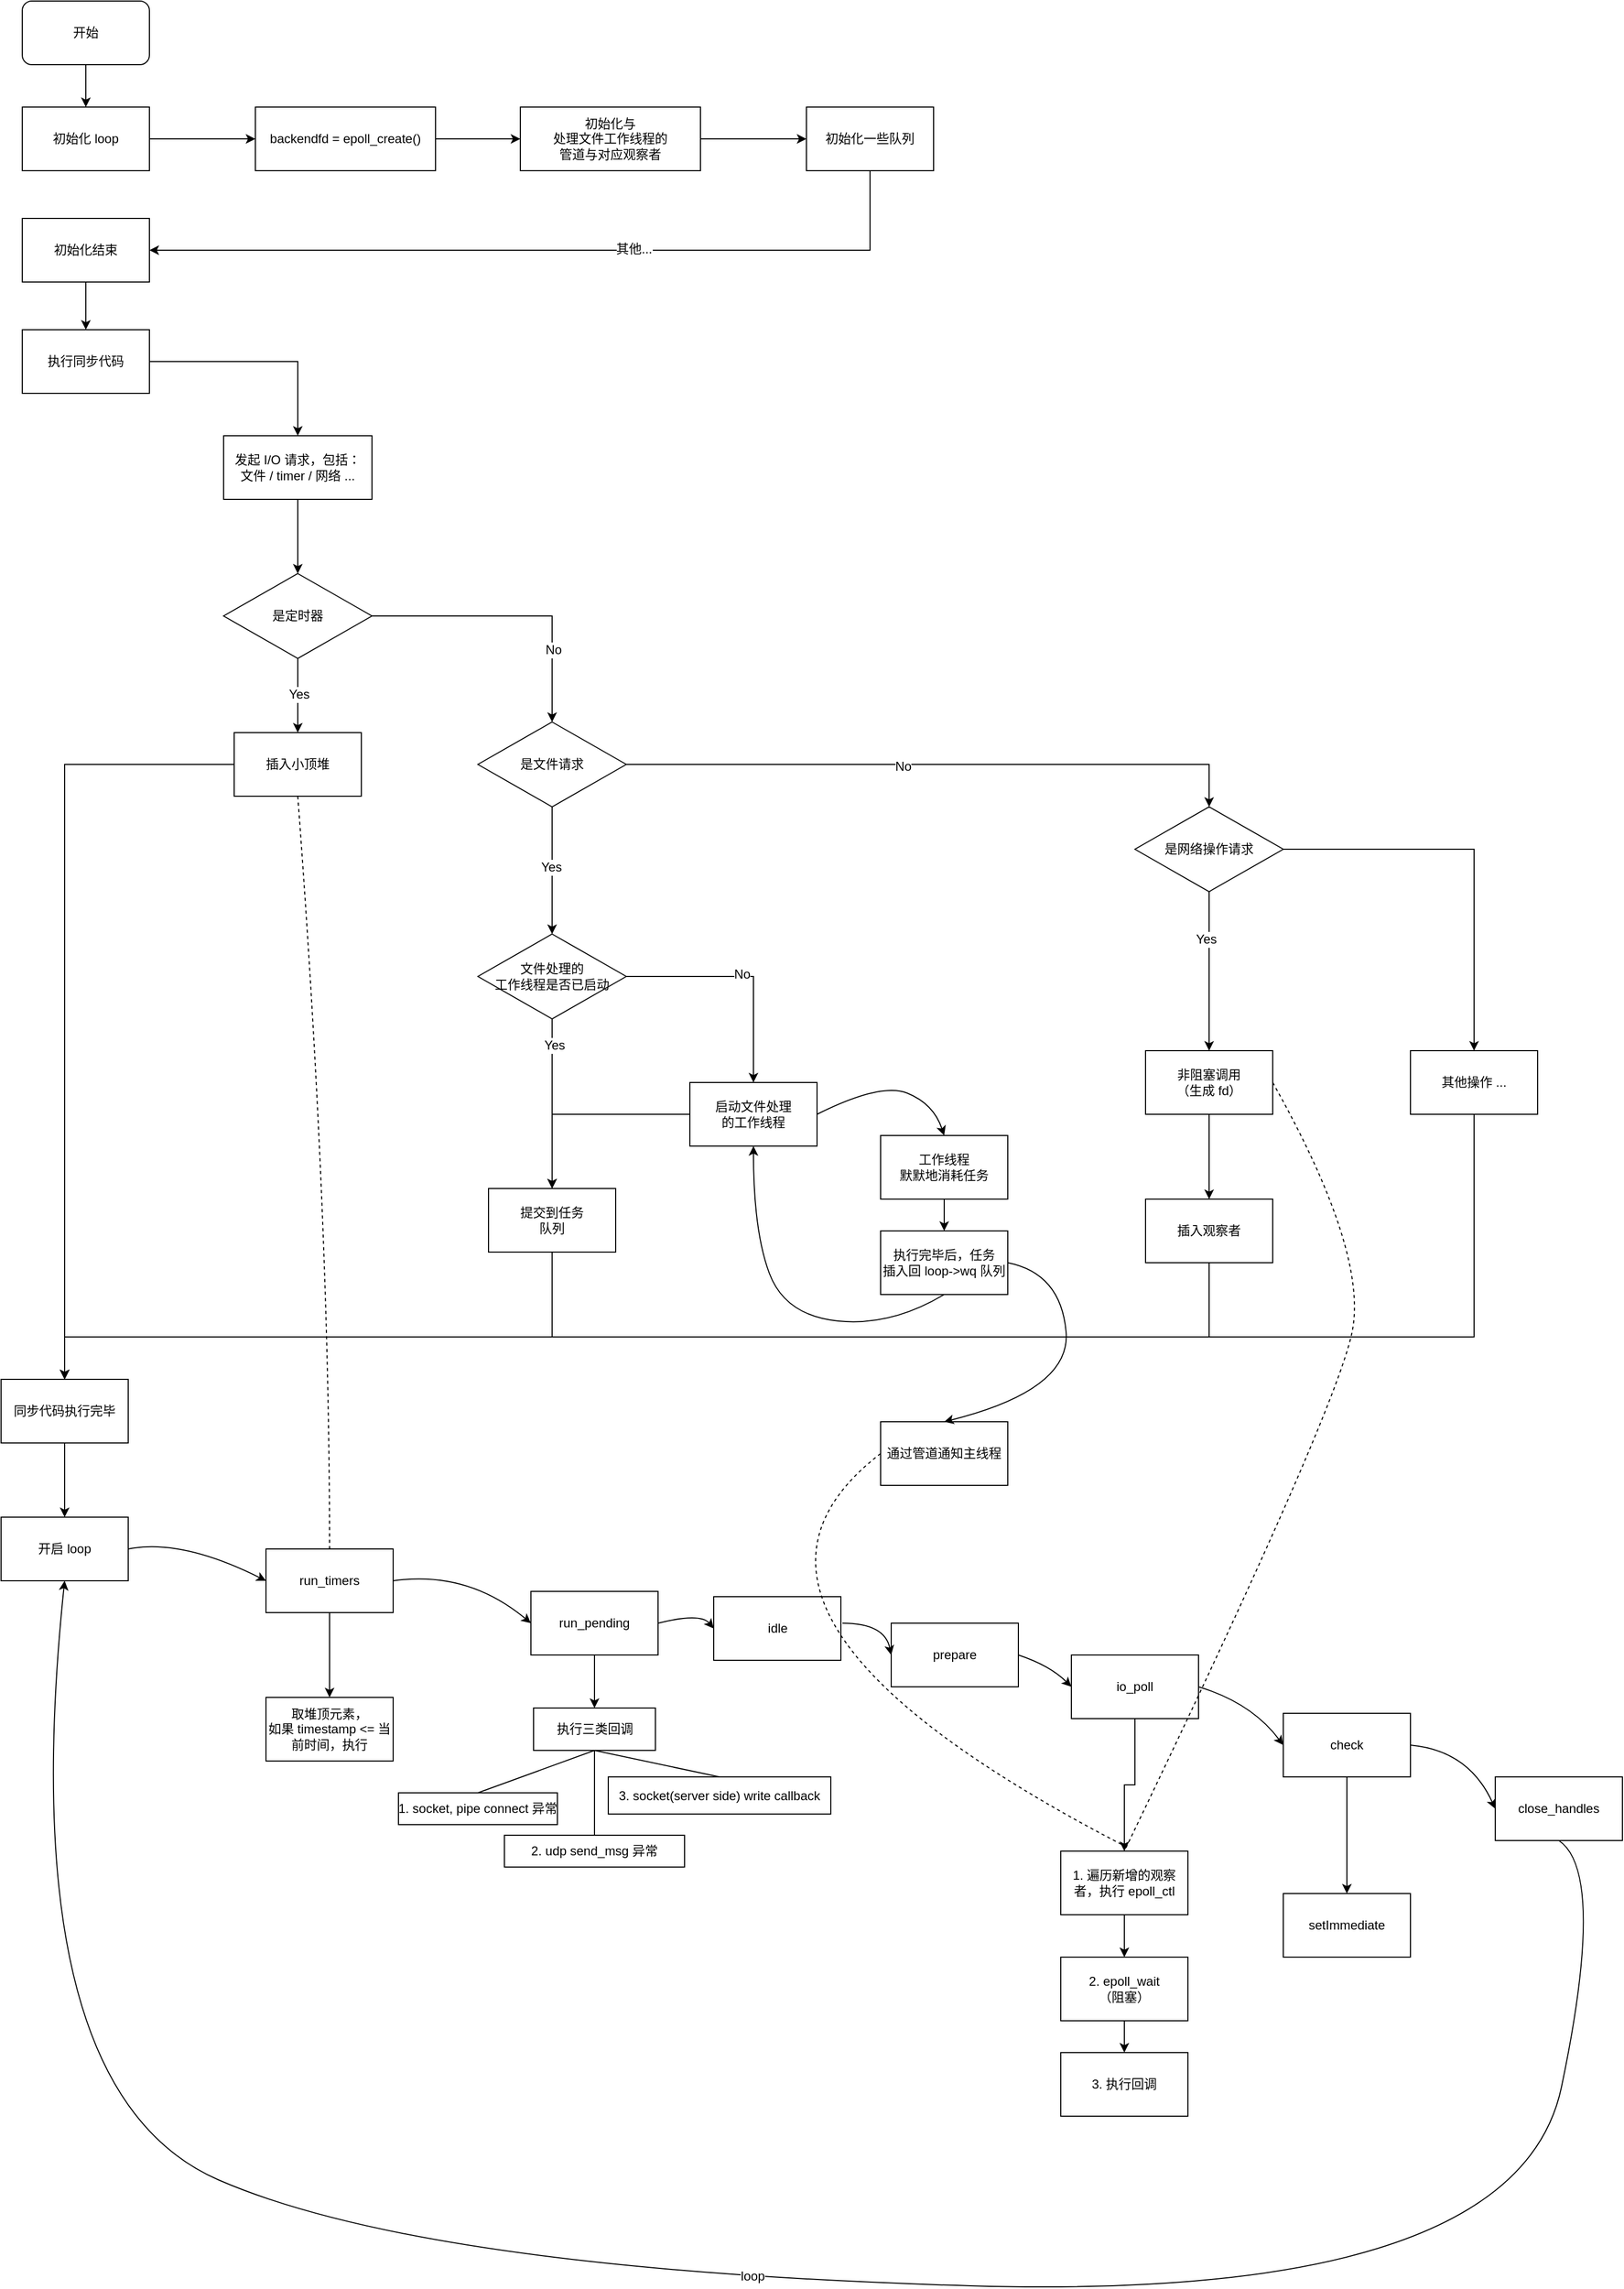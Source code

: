 <mxfile version="11.1.1" type="github"><diagram id="YMoWhiSlEW4YXGrempml" name="Page-1"><mxGraphModel dx="1426" dy="796" grid="1" gridSize="10" guides="1" tooltips="1" connect="1" arrows="1" fold="1" page="1" pageScale="1" pageWidth="3300" pageHeight="4681" math="0" shadow="0"><root><mxCell id="0"/><mxCell id="1" parent="0"/><mxCell id="eBa_f5Gc5kSySv5GEteS-54" style="edgeStyle=orthogonalEdgeStyle;rounded=0;orthogonalLoop=1;jettySize=auto;html=1;" edge="1" parent="1" source="eBa_f5Gc5kSySv5GEteS-1" target="eBa_f5Gc5kSySv5GEteS-53"><mxGeometry relative="1" as="geometry"/></mxCell><mxCell id="eBa_f5Gc5kSySv5GEteS-1" value="开始" style="rounded=1;whiteSpace=wrap;html=1;" vertex="1" parent="1"><mxGeometry x="320" y="110" width="120" height="60" as="geometry"/></mxCell><mxCell id="eBa_f5Gc5kSySv5GEteS-5" style="edgeStyle=orthogonalEdgeStyle;rounded=0;orthogonalLoop=1;jettySize=auto;html=1;" edge="1" parent="1" source="eBa_f5Gc5kSySv5GEteS-2" target="eBa_f5Gc5kSySv5GEteS-4"><mxGeometry relative="1" as="geometry"/></mxCell><mxCell id="eBa_f5Gc5kSySv5GEteS-2" value="执行同步代码" style="rounded=0;whiteSpace=wrap;html=1;" vertex="1" parent="1"><mxGeometry x="320" y="420" width="120" height="60" as="geometry"/></mxCell><mxCell id="eBa_f5Gc5kSySv5GEteS-7" style="edgeStyle=orthogonalEdgeStyle;rounded=0;orthogonalLoop=1;jettySize=auto;html=1;entryX=0.5;entryY=0;entryDx=0;entryDy=0;" edge="1" parent="1" source="eBa_f5Gc5kSySv5GEteS-4" target="eBa_f5Gc5kSySv5GEteS-6"><mxGeometry relative="1" as="geometry"/></mxCell><mxCell id="eBa_f5Gc5kSySv5GEteS-4" value="发起 I/O 请求，包括：&lt;br&gt;文件 / timer / 网络 ..." style="rounded=0;whiteSpace=wrap;html=1;" vertex="1" parent="1"><mxGeometry x="510" y="520" width="140" height="60" as="geometry"/></mxCell><mxCell id="eBa_f5Gc5kSySv5GEteS-9" style="edgeStyle=orthogonalEdgeStyle;rounded=0;orthogonalLoop=1;jettySize=auto;html=1;" edge="1" parent="1" source="eBa_f5Gc5kSySv5GEteS-6" target="eBa_f5Gc5kSySv5GEteS-8"><mxGeometry relative="1" as="geometry"/></mxCell><mxCell id="eBa_f5Gc5kSySv5GEteS-11" value="Yes" style="text;html=1;resizable=0;points=[];align=center;verticalAlign=middle;labelBackgroundColor=#ffffff;" vertex="1" connectable="0" parent="eBa_f5Gc5kSySv5GEteS-9"><mxGeometry x="-0.029" y="1" relative="1" as="geometry"><mxPoint as="offset"/></mxGeometry></mxCell><mxCell id="eBa_f5Gc5kSySv5GEteS-12" style="edgeStyle=orthogonalEdgeStyle;rounded=0;orthogonalLoop=1;jettySize=auto;html=1;entryX=0.5;entryY=0;entryDx=0;entryDy=0;" edge="1" parent="1" source="eBa_f5Gc5kSySv5GEteS-6" target="eBa_f5Gc5kSySv5GEteS-10"><mxGeometry relative="1" as="geometry"/></mxCell><mxCell id="eBa_f5Gc5kSySv5GEteS-13" value="No" style="text;html=1;resizable=0;points=[];align=center;verticalAlign=middle;labelBackgroundColor=#ffffff;" vertex="1" connectable="0" parent="eBa_f5Gc5kSySv5GEteS-12"><mxGeometry x="0.13" y="-16" relative="1" as="geometry"><mxPoint x="18" y="16" as="offset"/></mxGeometry></mxCell><mxCell id="eBa_f5Gc5kSySv5GEteS-6" value="是定时器" style="rhombus;whiteSpace=wrap;html=1;" vertex="1" parent="1"><mxGeometry x="510" y="650" width="140" height="80" as="geometry"/></mxCell><mxCell id="eBa_f5Gc5kSySv5GEteS-44" style="edgeStyle=orthogonalEdgeStyle;rounded=0;orthogonalLoop=1;jettySize=auto;html=1;" edge="1" parent="1" source="eBa_f5Gc5kSySv5GEteS-8" target="eBa_f5Gc5kSySv5GEteS-43"><mxGeometry relative="1" as="geometry"/></mxCell><mxCell id="eBa_f5Gc5kSySv5GEteS-8" value="插入小顶堆" style="rounded=0;whiteSpace=wrap;html=1;" vertex="1" parent="1"><mxGeometry x="520" y="800" width="120" height="60" as="geometry"/></mxCell><mxCell id="eBa_f5Gc5kSySv5GEteS-17" style="edgeStyle=orthogonalEdgeStyle;rounded=0;orthogonalLoop=1;jettySize=auto;html=1;" edge="1" parent="1" source="eBa_f5Gc5kSySv5GEteS-10" target="eBa_f5Gc5kSySv5GEteS-16"><mxGeometry relative="1" as="geometry"/></mxCell><mxCell id="eBa_f5Gc5kSySv5GEteS-35" value="Yes" style="text;html=1;resizable=0;points=[];align=center;verticalAlign=middle;labelBackgroundColor=#ffffff;" vertex="1" connectable="0" parent="eBa_f5Gc5kSySv5GEteS-17"><mxGeometry x="-0.05" y="-1" relative="1" as="geometry"><mxPoint as="offset"/></mxGeometry></mxCell><mxCell id="eBa_f5Gc5kSySv5GEteS-30" style="edgeStyle=orthogonalEdgeStyle;rounded=0;orthogonalLoop=1;jettySize=auto;html=1;entryX=0.5;entryY=0;entryDx=0;entryDy=0;" edge="1" parent="1" source="eBa_f5Gc5kSySv5GEteS-10" target="eBa_f5Gc5kSySv5GEteS-29"><mxGeometry relative="1" as="geometry"/></mxCell><mxCell id="eBa_f5Gc5kSySv5GEteS-39" value="No" style="text;html=1;resizable=0;points=[];align=center;verticalAlign=middle;labelBackgroundColor=#ffffff;" vertex="1" connectable="0" parent="eBa_f5Gc5kSySv5GEteS-30"><mxGeometry x="-0.115" y="-2" relative="1" as="geometry"><mxPoint as="offset"/></mxGeometry></mxCell><mxCell id="eBa_f5Gc5kSySv5GEteS-10" value="是文件请求" style="rhombus;whiteSpace=wrap;html=1;" vertex="1" parent="1"><mxGeometry x="750" y="790" width="140" height="80" as="geometry"/></mxCell><mxCell id="eBa_f5Gc5kSySv5GEteS-19" style="edgeStyle=orthogonalEdgeStyle;rounded=0;orthogonalLoop=1;jettySize=auto;html=1;" edge="1" parent="1" source="eBa_f5Gc5kSySv5GEteS-16" target="eBa_f5Gc5kSySv5GEteS-18"><mxGeometry relative="1" as="geometry"/></mxCell><mxCell id="eBa_f5Gc5kSySv5GEteS-20" value="No" style="text;html=1;resizable=0;points=[];align=center;verticalAlign=middle;labelBackgroundColor=#ffffff;" vertex="1" connectable="0" parent="eBa_f5Gc5kSySv5GEteS-19"><mxGeometry x="-0.013" y="2" relative="1" as="geometry"><mxPoint as="offset"/></mxGeometry></mxCell><mxCell id="eBa_f5Gc5kSySv5GEteS-22" style="edgeStyle=orthogonalEdgeStyle;rounded=0;orthogonalLoop=1;jettySize=auto;html=1;" edge="1" parent="1" source="eBa_f5Gc5kSySv5GEteS-16" target="eBa_f5Gc5kSySv5GEteS-21"><mxGeometry relative="1" as="geometry"/></mxCell><mxCell id="eBa_f5Gc5kSySv5GEteS-36" value="Yes" style="text;html=1;resizable=0;points=[];align=center;verticalAlign=middle;labelBackgroundColor=#ffffff;" vertex="1" connectable="0" parent="eBa_f5Gc5kSySv5GEteS-22"><mxGeometry x="-0.686" y="2" relative="1" as="geometry"><mxPoint as="offset"/></mxGeometry></mxCell><mxCell id="eBa_f5Gc5kSySv5GEteS-16" value="文件处理的&lt;br&gt;工作线程是否已启动" style="rhombus;whiteSpace=wrap;html=1;" vertex="1" parent="1"><mxGeometry x="750" y="990" width="140" height="80" as="geometry"/></mxCell><mxCell id="eBa_f5Gc5kSySv5GEteS-23" style="edgeStyle=orthogonalEdgeStyle;rounded=0;orthogonalLoop=1;jettySize=auto;html=1;" edge="1" parent="1" source="eBa_f5Gc5kSySv5GEteS-18" target="eBa_f5Gc5kSySv5GEteS-21"><mxGeometry relative="1" as="geometry"/></mxCell><mxCell id="eBa_f5Gc5kSySv5GEteS-18" value="启动文件处理&lt;br&gt;的工作线程" style="rounded=0;whiteSpace=wrap;html=1;" vertex="1" parent="1"><mxGeometry x="950" y="1130" width="120" height="60" as="geometry"/></mxCell><mxCell id="eBa_f5Gc5kSySv5GEteS-45" style="edgeStyle=orthogonalEdgeStyle;rounded=0;orthogonalLoop=1;jettySize=auto;html=1;entryX=0.5;entryY=0;entryDx=0;entryDy=0;" edge="1" parent="1" source="eBa_f5Gc5kSySv5GEteS-21" target="eBa_f5Gc5kSySv5GEteS-43"><mxGeometry relative="1" as="geometry"><Array as="points"><mxPoint x="820" y="1370"/><mxPoint x="360" y="1370"/></Array></mxGeometry></mxCell><mxCell id="eBa_f5Gc5kSySv5GEteS-21" value="提交到任务&lt;br&gt;队列" style="rounded=0;whiteSpace=wrap;html=1;" vertex="1" parent="1"><mxGeometry x="760" y="1230" width="120" height="60" as="geometry"/></mxCell><mxCell id="eBa_f5Gc5kSySv5GEteS-28" style="edgeStyle=orthogonalEdgeStyle;rounded=0;orthogonalLoop=1;jettySize=auto;html=1;" edge="1" parent="1" source="eBa_f5Gc5kSySv5GEteS-24" target="eBa_f5Gc5kSySv5GEteS-27"><mxGeometry relative="1" as="geometry"/></mxCell><mxCell id="eBa_f5Gc5kSySv5GEteS-24" value="工作线程&lt;br&gt;默默地消耗任务" style="rounded=0;whiteSpace=wrap;html=1;" vertex="1" parent="1"><mxGeometry x="1130" y="1180" width="120" height="60" as="geometry"/></mxCell><mxCell id="eBa_f5Gc5kSySv5GEteS-25" value="" style="curved=1;endArrow=classic;html=1;exitX=1;exitY=0.5;exitDx=0;exitDy=0;entryX=0.5;entryY=0;entryDx=0;entryDy=0;" edge="1" parent="1" source="eBa_f5Gc5kSySv5GEteS-18" target="eBa_f5Gc5kSySv5GEteS-24"><mxGeometry width="50" height="50" relative="1" as="geometry"><mxPoint x="1190" y="1120" as="sourcePoint"/><mxPoint x="1240" y="1070" as="targetPoint"/><Array as="points"><mxPoint x="1130" y="1130"/><mxPoint x="1180" y="1150"/></Array></mxGeometry></mxCell><mxCell id="eBa_f5Gc5kSySv5GEteS-27" value="执行完毕后，任务&lt;br&gt;插入回 loop-&amp;gt;wq 队列" style="rounded=0;whiteSpace=wrap;html=1;" vertex="1" parent="1"><mxGeometry x="1130" y="1270" width="120" height="60" as="geometry"/></mxCell><mxCell id="eBa_f5Gc5kSySv5GEteS-32" style="edgeStyle=orthogonalEdgeStyle;rounded=0;orthogonalLoop=1;jettySize=auto;html=1;" edge="1" parent="1" source="eBa_f5Gc5kSySv5GEteS-29" target="eBa_f5Gc5kSySv5GEteS-31"><mxGeometry relative="1" as="geometry"/></mxCell><mxCell id="eBa_f5Gc5kSySv5GEteS-40" value="Yes" style="text;html=1;resizable=0;points=[];align=center;verticalAlign=middle;labelBackgroundColor=#ffffff;" vertex="1" connectable="0" parent="eBa_f5Gc5kSySv5GEteS-32"><mxGeometry x="-0.4" y="-3" relative="1" as="geometry"><mxPoint as="offset"/></mxGeometry></mxCell><mxCell id="eBa_f5Gc5kSySv5GEteS-42" style="edgeStyle=orthogonalEdgeStyle;rounded=0;orthogonalLoop=1;jettySize=auto;html=1;" edge="1" parent="1" source="eBa_f5Gc5kSySv5GEteS-29" target="eBa_f5Gc5kSySv5GEteS-41"><mxGeometry relative="1" as="geometry"/></mxCell><mxCell id="eBa_f5Gc5kSySv5GEteS-29" value="是网络操作请求" style="rhombus;whiteSpace=wrap;html=1;" vertex="1" parent="1"><mxGeometry x="1370" y="870" width="140" height="80" as="geometry"/></mxCell><mxCell id="eBa_f5Gc5kSySv5GEteS-34" style="edgeStyle=orthogonalEdgeStyle;rounded=0;orthogonalLoop=1;jettySize=auto;html=1;" edge="1" parent="1" source="eBa_f5Gc5kSySv5GEteS-31" target="eBa_f5Gc5kSySv5GEteS-33"><mxGeometry relative="1" as="geometry"/></mxCell><mxCell id="eBa_f5Gc5kSySv5GEteS-31" value="非阻塞调用&lt;br&gt;（生成 fd）" style="rounded=0;whiteSpace=wrap;html=1;" vertex="1" parent="1"><mxGeometry x="1380" y="1100" width="120" height="60" as="geometry"/></mxCell><mxCell id="eBa_f5Gc5kSySv5GEteS-46" style="edgeStyle=orthogonalEdgeStyle;rounded=0;orthogonalLoop=1;jettySize=auto;html=1;entryX=0.5;entryY=0;entryDx=0;entryDy=0;" edge="1" parent="1" source="eBa_f5Gc5kSySv5GEteS-33" target="eBa_f5Gc5kSySv5GEteS-43"><mxGeometry relative="1" as="geometry"><Array as="points"><mxPoint x="1440" y="1370"/><mxPoint x="360" y="1370"/></Array></mxGeometry></mxCell><mxCell id="eBa_f5Gc5kSySv5GEteS-33" value="&lt;span style=&quot;white-space: normal&quot;&gt;插入观察者&lt;/span&gt;" style="rounded=0;whiteSpace=wrap;html=1;" vertex="1" parent="1"><mxGeometry x="1380" y="1240" width="120" height="60" as="geometry"/></mxCell><mxCell id="eBa_f5Gc5kSySv5GEteS-50" style="edgeStyle=orthogonalEdgeStyle;rounded=0;orthogonalLoop=1;jettySize=auto;html=1;entryX=0.5;entryY=0;entryDx=0;entryDy=0;" edge="1" parent="1" source="eBa_f5Gc5kSySv5GEteS-41" target="eBa_f5Gc5kSySv5GEteS-43"><mxGeometry relative="1" as="geometry"><Array as="points"><mxPoint x="1690" y="1370"/><mxPoint x="360" y="1370"/></Array></mxGeometry></mxCell><mxCell id="eBa_f5Gc5kSySv5GEteS-41" value="其他操作 ..." style="rounded=0;whiteSpace=wrap;html=1;" vertex="1" parent="1"><mxGeometry x="1630" y="1100" width="120" height="60" as="geometry"/></mxCell><mxCell id="eBa_f5Gc5kSySv5GEteS-52" style="edgeStyle=orthogonalEdgeStyle;rounded=0;orthogonalLoop=1;jettySize=auto;html=1;" edge="1" parent="1" source="eBa_f5Gc5kSySv5GEteS-43" target="eBa_f5Gc5kSySv5GEteS-51"><mxGeometry relative="1" as="geometry"/></mxCell><mxCell id="eBa_f5Gc5kSySv5GEteS-43" value="同步代码执行完毕" style="rounded=0;whiteSpace=wrap;html=1;" vertex="1" parent="1"><mxGeometry x="300" y="1410" width="120" height="60" as="geometry"/></mxCell><mxCell id="eBa_f5Gc5kSySv5GEteS-51" value="开启 loop" style="rounded=0;whiteSpace=wrap;html=1;" vertex="1" parent="1"><mxGeometry x="300" y="1540" width="120" height="60" as="geometry"/></mxCell><mxCell id="eBa_f5Gc5kSySv5GEteS-56" style="edgeStyle=orthogonalEdgeStyle;rounded=0;orthogonalLoop=1;jettySize=auto;html=1;entryX=0;entryY=0.5;entryDx=0;entryDy=0;" edge="1" parent="1" source="eBa_f5Gc5kSySv5GEteS-53" target="eBa_f5Gc5kSySv5GEteS-55"><mxGeometry relative="1" as="geometry"/></mxCell><mxCell id="eBa_f5Gc5kSySv5GEteS-53" value="初始化 loop" style="rounded=0;whiteSpace=wrap;html=1;" vertex="1" parent="1"><mxGeometry x="320" y="210" width="120" height="60" as="geometry"/></mxCell><mxCell id="eBa_f5Gc5kSySv5GEteS-59" style="edgeStyle=orthogonalEdgeStyle;rounded=0;orthogonalLoop=1;jettySize=auto;html=1;" edge="1" parent="1" source="eBa_f5Gc5kSySv5GEteS-55" target="eBa_f5Gc5kSySv5GEteS-58"><mxGeometry relative="1" as="geometry"/></mxCell><mxCell id="eBa_f5Gc5kSySv5GEteS-55" value="backendfd = epoll_create()" style="rounded=0;whiteSpace=wrap;html=1;" vertex="1" parent="1"><mxGeometry x="540" y="210" width="170" height="60" as="geometry"/></mxCell><mxCell id="eBa_f5Gc5kSySv5GEteS-61" style="edgeStyle=orthogonalEdgeStyle;rounded=0;orthogonalLoop=1;jettySize=auto;html=1;" edge="1" parent="1" source="eBa_f5Gc5kSySv5GEteS-58" target="eBa_f5Gc5kSySv5GEteS-60"><mxGeometry relative="1" as="geometry"/></mxCell><mxCell id="eBa_f5Gc5kSySv5GEteS-58" value="初始化与&lt;br&gt;处理文件工作线程的&lt;br&gt;管道与对应观察者" style="rounded=0;whiteSpace=wrap;html=1;" vertex="1" parent="1"><mxGeometry x="790" y="210" width="170" height="60" as="geometry"/></mxCell><mxCell id="eBa_f5Gc5kSySv5GEteS-64" style="edgeStyle=orthogonalEdgeStyle;rounded=0;orthogonalLoop=1;jettySize=auto;html=1;entryX=1;entryY=0.5;entryDx=0;entryDy=0;" edge="1" parent="1" source="eBa_f5Gc5kSySv5GEteS-60" target="eBa_f5Gc5kSySv5GEteS-63"><mxGeometry relative="1" as="geometry"><Array as="points"><mxPoint x="1120" y="345"/></Array></mxGeometry></mxCell><mxCell id="eBa_f5Gc5kSySv5GEteS-65" value="其他..." style="text;html=1;resizable=0;points=[];align=center;verticalAlign=middle;labelBackgroundColor=#ffffff;" vertex="1" connectable="0" parent="eBa_f5Gc5kSySv5GEteS-64"><mxGeometry x="-0.21" y="-1" relative="1" as="geometry"><mxPoint as="offset"/></mxGeometry></mxCell><mxCell id="eBa_f5Gc5kSySv5GEteS-60" value="初始化一些队列" style="rounded=0;whiteSpace=wrap;html=1;" vertex="1" parent="1"><mxGeometry x="1060" y="210" width="120" height="60" as="geometry"/></mxCell><mxCell id="eBa_f5Gc5kSySv5GEteS-66" style="edgeStyle=orthogonalEdgeStyle;rounded=0;orthogonalLoop=1;jettySize=auto;html=1;" edge="1" parent="1" source="eBa_f5Gc5kSySv5GEteS-63" target="eBa_f5Gc5kSySv5GEteS-2"><mxGeometry relative="1" as="geometry"/></mxCell><mxCell id="eBa_f5Gc5kSySv5GEteS-63" value="初始化结束" style="rounded=0;whiteSpace=wrap;html=1;" vertex="1" parent="1"><mxGeometry x="320" y="315" width="120" height="60" as="geometry"/></mxCell><mxCell id="eBa_f5Gc5kSySv5GEteS-68" value="" style="curved=1;endArrow=classic;html=1;exitX=0.5;exitY=1;exitDx=0;exitDy=0;" edge="1" parent="1" source="eBa_f5Gc5kSySv5GEteS-27" target="eBa_f5Gc5kSySv5GEteS-18"><mxGeometry width="50" height="50" relative="1" as="geometry"><mxPoint x="1010" y="1320" as="sourcePoint"/><mxPoint x="1060" y="1270" as="targetPoint"/><Array as="points"><mxPoint x="1140" y="1360"/><mxPoint x="1040" y="1350"/><mxPoint x="1010" y="1270"/></Array></mxGeometry></mxCell><mxCell id="eBa_f5Gc5kSySv5GEteS-70" value="&lt;span style=&quot;text-align: left ; white-space: nowrap&quot;&gt;通过管道通知主线程&lt;/span&gt;" style="rounded=0;whiteSpace=wrap;html=1;" vertex="1" parent="1"><mxGeometry x="1130" y="1450" width="120" height="60" as="geometry"/></mxCell><mxCell id="eBa_f5Gc5kSySv5GEteS-71" value="" style="curved=1;endArrow=classic;html=1;exitX=1;exitY=0.5;exitDx=0;exitDy=0;entryX=0.5;entryY=0;entryDx=0;entryDy=0;" edge="1" parent="1" source="eBa_f5Gc5kSySv5GEteS-27" target="eBa_f5Gc5kSySv5GEteS-70"><mxGeometry width="50" height="50" relative="1" as="geometry"><mxPoint x="1300" y="1350" as="sourcePoint"/><mxPoint x="1350" y="1300" as="targetPoint"/><Array as="points"><mxPoint x="1300" y="1310"/><mxPoint x="1310" y="1420"/></Array></mxGeometry></mxCell><mxCell id="eBa_f5Gc5kSySv5GEteS-83" style="edgeStyle=orthogonalEdgeStyle;rounded=0;orthogonalLoop=1;jettySize=auto;html=1;endArrow=classic;endFill=1;" edge="1" parent="1" source="eBa_f5Gc5kSySv5GEteS-72" target="eBa_f5Gc5kSySv5GEteS-82"><mxGeometry relative="1" as="geometry"/></mxCell><mxCell id="eBa_f5Gc5kSySv5GEteS-72" value="run_timers" style="rounded=0;whiteSpace=wrap;html=1;" vertex="1" parent="1"><mxGeometry x="550" y="1570" width="120" height="60" as="geometry"/></mxCell><mxCell id="eBa_f5Gc5kSySv5GEteS-73" value="" style="curved=1;endArrow=classic;html=1;exitX=1;exitY=0.5;exitDx=0;exitDy=0;entryX=0;entryY=0.5;entryDx=0;entryDy=0;" edge="1" parent="1" source="eBa_f5Gc5kSySv5GEteS-51" target="eBa_f5Gc5kSySv5GEteS-72"><mxGeometry width="50" height="50" relative="1" as="geometry"><mxPoint x="370" y="1700" as="sourcePoint"/><mxPoint x="420" y="1650" as="targetPoint"/><Array as="points"><mxPoint x="470" y="1560"/></Array></mxGeometry></mxCell><mxCell id="eBa_f5Gc5kSySv5GEteS-81" value="" style="curved=1;endArrow=none;html=1;exitX=0.5;exitY=1;exitDx=0;exitDy=0;entryX=0.5;entryY=0;entryDx=0;entryDy=0;dashed=1;endFill=0;" edge="1" parent="1" source="eBa_f5Gc5kSySv5GEteS-8" target="eBa_f5Gc5kSySv5GEteS-72"><mxGeometry width="50" height="50" relative="1" as="geometry"><mxPoint x="690" y="1160" as="sourcePoint"/><mxPoint x="680" y="1550" as="targetPoint"/><Array as="points"><mxPoint x="610" y="1260"/></Array></mxGeometry></mxCell><mxCell id="eBa_f5Gc5kSySv5GEteS-82" value="取堆顶元素，&lt;br&gt;如果 timestamp &amp;lt;= 当前时间，执行" style="rounded=0;whiteSpace=wrap;html=1;" vertex="1" parent="1"><mxGeometry x="550" y="1710" width="120" height="60" as="geometry"/></mxCell><mxCell id="eBa_f5Gc5kSySv5GEteS-88" style="edgeStyle=orthogonalEdgeStyle;rounded=0;orthogonalLoop=1;jettySize=auto;html=1;endArrow=classic;endFill=1;" edge="1" parent="1" source="eBa_f5Gc5kSySv5GEteS-84" target="eBa_f5Gc5kSySv5GEteS-87"><mxGeometry relative="1" as="geometry"/></mxCell><mxCell id="eBa_f5Gc5kSySv5GEteS-84" value="run_pending" style="rounded=0;whiteSpace=wrap;html=1;" vertex="1" parent="1"><mxGeometry x="800" y="1610" width="120" height="60" as="geometry"/></mxCell><mxCell id="eBa_f5Gc5kSySv5GEteS-86" value="" style="curved=1;endArrow=classic;html=1;exitX=1;exitY=0.5;exitDx=0;exitDy=0;entryX=0;entryY=0.5;entryDx=0;entryDy=0;" edge="1" parent="1" source="eBa_f5Gc5kSySv5GEteS-72" target="eBa_f5Gc5kSySv5GEteS-84"><mxGeometry width="50" height="50" relative="1" as="geometry"><mxPoint x="690" y="1600" as="sourcePoint"/><mxPoint x="820" y="1630" as="targetPoint"/><Array as="points"><mxPoint x="740" y="1590"/></Array></mxGeometry></mxCell><mxCell id="eBa_f5Gc5kSySv5GEteS-87" value="执行三类回调" style="rounded=0;whiteSpace=wrap;html=1;" vertex="1" parent="1"><mxGeometry x="802.5" y="1720" width="115" height="40" as="geometry"/></mxCell><mxCell id="eBa_f5Gc5kSySv5GEteS-101" style="edgeStyle=orthogonalEdgeStyle;rounded=0;orthogonalLoop=1;jettySize=auto;html=1;endArrow=classic;endFill=1;" edge="1" parent="1" source="eBa_f5Gc5kSySv5GEteS-89" target="eBa_f5Gc5kSySv5GEteS-100"><mxGeometry relative="1" as="geometry"/></mxCell><mxCell id="eBa_f5Gc5kSySv5GEteS-89" value="io_poll" style="rounded=0;whiteSpace=wrap;html=1;" vertex="1" parent="1"><mxGeometry x="1310" y="1670" width="120" height="60" as="geometry"/></mxCell><mxCell id="eBa_f5Gc5kSySv5GEteS-92" value="&lt;span style=&quot;text-align: left ; white-space: nowrap&quot;&gt;1. socket, pipe connect 异常&lt;/span&gt;" style="rounded=0;whiteSpace=wrap;html=1;" vertex="1" parent="1"><mxGeometry x="675" y="1800" width="150" height="30" as="geometry"/></mxCell><mxCell id="eBa_f5Gc5kSySv5GEteS-93" value="&lt;span style=&quot;text-align: left ; white-space: nowrap&quot;&gt;2. udp send_msg 异常&lt;/span&gt;" style="rounded=0;whiteSpace=wrap;html=1;" vertex="1" parent="1"><mxGeometry x="775" y="1840" width="170" height="30" as="geometry"/></mxCell><mxCell id="eBa_f5Gc5kSySv5GEteS-94" value="&lt;span style=&quot;text-align: left ; white-space: nowrap&quot;&gt;3. socket(server side) write callback&lt;/span&gt;" style="rounded=0;whiteSpace=wrap;html=1;" vertex="1" parent="1"><mxGeometry x="873" y="1785" width="210" height="35" as="geometry"/></mxCell><mxCell id="eBa_f5Gc5kSySv5GEteS-95" value="" style="endArrow=none;html=1;entryX=0.5;entryY=1;entryDx=0;entryDy=0;exitX=0.5;exitY=0;exitDx=0;exitDy=0;" edge="1" parent="1" source="eBa_f5Gc5kSySv5GEteS-92" target="eBa_f5Gc5kSySv5GEteS-87"><mxGeometry width="50" height="50" relative="1" as="geometry"><mxPoint x="770" y="1890" as="sourcePoint"/><mxPoint x="820" y="1840" as="targetPoint"/></mxGeometry></mxCell><mxCell id="eBa_f5Gc5kSySv5GEteS-96" value="" style="endArrow=none;html=1;entryX=0.5;entryY=1;entryDx=0;entryDy=0;exitX=0.5;exitY=0;exitDx=0;exitDy=0;" edge="1" parent="1" source="eBa_f5Gc5kSySv5GEteS-93" target="eBa_f5Gc5kSySv5GEteS-87"><mxGeometry width="50" height="50" relative="1" as="geometry"><mxPoint x="755" y="1910" as="sourcePoint"/><mxPoint x="870" y="1830" as="targetPoint"/></mxGeometry></mxCell><mxCell id="eBa_f5Gc5kSySv5GEteS-97" value="" style="endArrow=none;html=1;entryX=0.5;entryY=1;entryDx=0;entryDy=0;exitX=0.5;exitY=0;exitDx=0;exitDy=0;" edge="1" parent="1" source="eBa_f5Gc5kSySv5GEteS-94" target="eBa_f5Gc5kSySv5GEteS-87"><mxGeometry width="50" height="50" relative="1" as="geometry"><mxPoint x="945" y="1970" as="sourcePoint"/><mxPoint x="910" y="1820" as="targetPoint"/></mxGeometry></mxCell><mxCell id="eBa_f5Gc5kSySv5GEteS-103" style="edgeStyle=orthogonalEdgeStyle;rounded=0;orthogonalLoop=1;jettySize=auto;html=1;endArrow=classic;endFill=1;" edge="1" parent="1" source="eBa_f5Gc5kSySv5GEteS-100" target="eBa_f5Gc5kSySv5GEteS-102"><mxGeometry relative="1" as="geometry"/></mxCell><mxCell id="eBa_f5Gc5kSySv5GEteS-100" value="1. 遍历新增的观察者，执行 epoll_ctl" style="rounded=0;whiteSpace=wrap;html=1;" vertex="1" parent="1"><mxGeometry x="1300" y="1855" width="120" height="60" as="geometry"/></mxCell><mxCell id="eBa_f5Gc5kSySv5GEteS-105" style="edgeStyle=orthogonalEdgeStyle;rounded=0;orthogonalLoop=1;jettySize=auto;html=1;endArrow=classic;endFill=1;" edge="1" parent="1" source="eBa_f5Gc5kSySv5GEteS-102" target="eBa_f5Gc5kSySv5GEteS-104"><mxGeometry relative="1" as="geometry"/></mxCell><mxCell id="eBa_f5Gc5kSySv5GEteS-102" value="2. epoll_wait&lt;br&gt;（阻塞）" style="rounded=0;whiteSpace=wrap;html=1;" vertex="1" parent="1"><mxGeometry x="1300" y="1955" width="120" height="60" as="geometry"/></mxCell><mxCell id="eBa_f5Gc5kSySv5GEteS-104" value="3. 执行回调" style="rounded=0;whiteSpace=wrap;html=1;" vertex="1" parent="1"><mxGeometry x="1300" y="2045" width="120" height="60" as="geometry"/></mxCell><mxCell id="eBa_f5Gc5kSySv5GEteS-106" value="close_handles" style="rounded=0;whiteSpace=wrap;html=1;" vertex="1" parent="1"><mxGeometry x="1710" y="1785" width="120" height="60" as="geometry"/></mxCell><mxCell id="eBa_f5Gc5kSySv5GEteS-112" style="edgeStyle=orthogonalEdgeStyle;rounded=0;orthogonalLoop=1;jettySize=auto;html=1;endArrow=classic;endFill=1;" edge="1" parent="1" source="eBa_f5Gc5kSySv5GEteS-108" target="eBa_f5Gc5kSySv5GEteS-111"><mxGeometry relative="1" as="geometry"/></mxCell><mxCell id="eBa_f5Gc5kSySv5GEteS-108" value="check" style="rounded=0;whiteSpace=wrap;html=1;" vertex="1" parent="1"><mxGeometry x="1510" y="1725" width="120" height="60" as="geometry"/></mxCell><mxCell id="eBa_f5Gc5kSySv5GEteS-109" value="" style="curved=1;endArrow=classic;html=1;entryX=0;entryY=0.5;entryDx=0;entryDy=0;exitX=1;exitY=0.5;exitDx=0;exitDy=0;" edge="1" parent="1" source="eBa_f5Gc5kSySv5GEteS-89" target="eBa_f5Gc5kSySv5GEteS-108"><mxGeometry width="50" height="50" relative="1" as="geometry"><mxPoint x="1430" y="1705" as="sourcePoint"/><mxPoint x="1570" y="1745" as="targetPoint"/><Array as="points"><mxPoint x="1480" y="1715"/></Array></mxGeometry></mxCell><mxCell id="eBa_f5Gc5kSySv5GEteS-110" value="" style="curved=1;endArrow=classic;html=1;entryX=0;entryY=0.5;entryDx=0;entryDy=0;exitX=1;exitY=0.5;exitDx=0;exitDy=0;" edge="1" parent="1" source="eBa_f5Gc5kSySv5GEteS-108" target="eBa_f5Gc5kSySv5GEteS-106"><mxGeometry width="50" height="50" relative="1" as="geometry"><mxPoint x="1625" y="1750" as="sourcePoint"/><mxPoint x="1715" y="1800" as="targetPoint"/><Array as="points"><mxPoint x="1685" y="1760"/></Array></mxGeometry></mxCell><mxCell id="eBa_f5Gc5kSySv5GEteS-111" value="setImmediate" style="rounded=0;whiteSpace=wrap;html=1;" vertex="1" parent="1"><mxGeometry x="1510" y="1895" width="120" height="60" as="geometry"/></mxCell><mxCell id="eBa_f5Gc5kSySv5GEteS-114" value="idle" style="rounded=0;whiteSpace=wrap;html=1;" vertex="1" parent="1"><mxGeometry x="972.5" y="1615" width="120" height="60" as="geometry"/></mxCell><mxCell id="eBa_f5Gc5kSySv5GEteS-115" value="prepare" style="rounded=0;whiteSpace=wrap;html=1;" vertex="1" parent="1"><mxGeometry x="1140" y="1640" width="120" height="60" as="geometry"/></mxCell><mxCell id="eBa_f5Gc5kSySv5GEteS-116" value="" style="curved=1;endArrow=classic;html=1;exitX=1;exitY=0.5;exitDx=0;exitDy=0;entryX=0;entryY=0.5;entryDx=0;entryDy=0;" edge="1" parent="1" source="eBa_f5Gc5kSySv5GEteS-84" target="eBa_f5Gc5kSySv5GEteS-114"><mxGeometry width="50" height="50" relative="1" as="geometry"><mxPoint x="935" y="1635" as="sourcePoint"/><mxPoint x="985" y="1585" as="targetPoint"/><Array as="points"><mxPoint x="960" y="1630"/></Array></mxGeometry></mxCell><mxCell id="eBa_f5Gc5kSySv5GEteS-119" value="" style="curved=1;endArrow=classic;html=1;entryX=0;entryY=0.5;entryDx=0;entryDy=0;" edge="1" parent="1" target="eBa_f5Gc5kSySv5GEteS-115"><mxGeometry width="50" height="50" relative="1" as="geometry"><mxPoint x="1094" y="1640" as="sourcePoint"/><mxPoint x="1146.5" y="1655" as="targetPoint"/><Array as="points"><mxPoint x="1134" y="1640"/></Array></mxGeometry></mxCell><mxCell id="eBa_f5Gc5kSySv5GEteS-121" value="" style="curved=1;endArrow=classic;html=1;entryX=0;entryY=0.5;entryDx=0;entryDy=0;exitX=1;exitY=0.5;exitDx=0;exitDy=0;" edge="1" parent="1" source="eBa_f5Gc5kSySv5GEteS-115" target="eBa_f5Gc5kSySv5GEteS-89"><mxGeometry width="50" height="50" relative="1" as="geometry"><mxPoint x="1280" y="1655" as="sourcePoint"/><mxPoint x="1336" y="1685" as="targetPoint"/><Array as="points"><mxPoint x="1290" y="1680"/></Array></mxGeometry></mxCell><mxCell id="eBa_f5Gc5kSySv5GEteS-122" value="" style="curved=1;endArrow=classic;html=1;exitX=0.5;exitY=1;exitDx=0;exitDy=0;entryX=0.5;entryY=1;entryDx=0;entryDy=0;" edge="1" parent="1" source="eBa_f5Gc5kSySv5GEteS-106" target="eBa_f5Gc5kSySv5GEteS-51"><mxGeometry width="50" height="50" relative="1" as="geometry"><mxPoint x="1760" y="1870" as="sourcePoint"/><mxPoint x="680" y="1920" as="targetPoint"/><Array as="points"><mxPoint x="1815" y="1875"/><mxPoint x="1730" y="2280"/><mxPoint x="700" y="2250"/><mxPoint x="310" y="2080"/></Array></mxGeometry></mxCell><mxCell id="eBa_f5Gc5kSySv5GEteS-123" value="loop" style="text;html=1;resizable=0;points=[];align=center;verticalAlign=middle;labelBackgroundColor=#ffffff;" vertex="1" connectable="0" parent="eBa_f5Gc5kSySv5GEteS-122"><mxGeometry x="-0.011" y="-3" relative="1" as="geometry"><mxPoint as="offset"/></mxGeometry></mxCell><mxCell id="eBa_f5Gc5kSySv5GEteS-124" value="" style="curved=1;endArrow=none;html=1;exitX=0;exitY=0.5;exitDx=0;exitDy=0;dashed=1;endFill=0;" edge="1" parent="1" source="eBa_f5Gc5kSySv5GEteS-70"><mxGeometry width="50" height="50" relative="1" as="geometry"><mxPoint x="905" y="1230" as="sourcePoint"/><mxPoint x="1360" y="1850" as="targetPoint"/><Array as="points"><mxPoint x="935" y="1630"/></Array></mxGeometry></mxCell><mxCell id="eBa_f5Gc5kSySv5GEteS-125" value="" style="curved=1;endArrow=none;html=1;exitX=1;exitY=0.5;exitDx=0;exitDy=0;dashed=1;endFill=0;entryX=0.5;entryY=0;entryDx=0;entryDy=0;" edge="1" parent="1" source="eBa_f5Gc5kSySv5GEteS-31" target="eBa_f5Gc5kSySv5GEteS-100"><mxGeometry width="50" height="50" relative="1" as="geometry"><mxPoint x="1625" y="1295" as="sourcePoint"/><mxPoint x="1855" y="1665" as="targetPoint"/><Array as="points"><mxPoint x="1590" y="1290"/><mxPoint x="1560" y="1440"/></Array></mxGeometry></mxCell></root></mxGraphModel></diagram></mxfile>